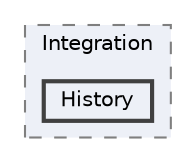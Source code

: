 digraph "Web/Modules/EleWise.ELMA.BPM.Web.Tasks/Integration/History"
{
 // LATEX_PDF_SIZE
  bgcolor="transparent";
  edge [fontname=Helvetica,fontsize=10,labelfontname=Helvetica,labelfontsize=10];
  node [fontname=Helvetica,fontsize=10,shape=box,height=0.2,width=0.4];
  compound=true
  subgraph clusterdir_5352ca7af27f4271b31334f8e74d124d {
    graph [ bgcolor="#edf0f7", pencolor="grey50", label="Integration", fontname=Helvetica,fontsize=10 style="filled,dashed", URL="dir_5352ca7af27f4271b31334f8e74d124d.html",tooltip=""]
  dir_010addfc7af6b45d61a64efdcd757d0d [label="History", fillcolor="#edf0f7", color="grey25", style="filled,bold", URL="dir_010addfc7af6b45d61a64efdcd757d0d.html",tooltip=""];
  }
}
